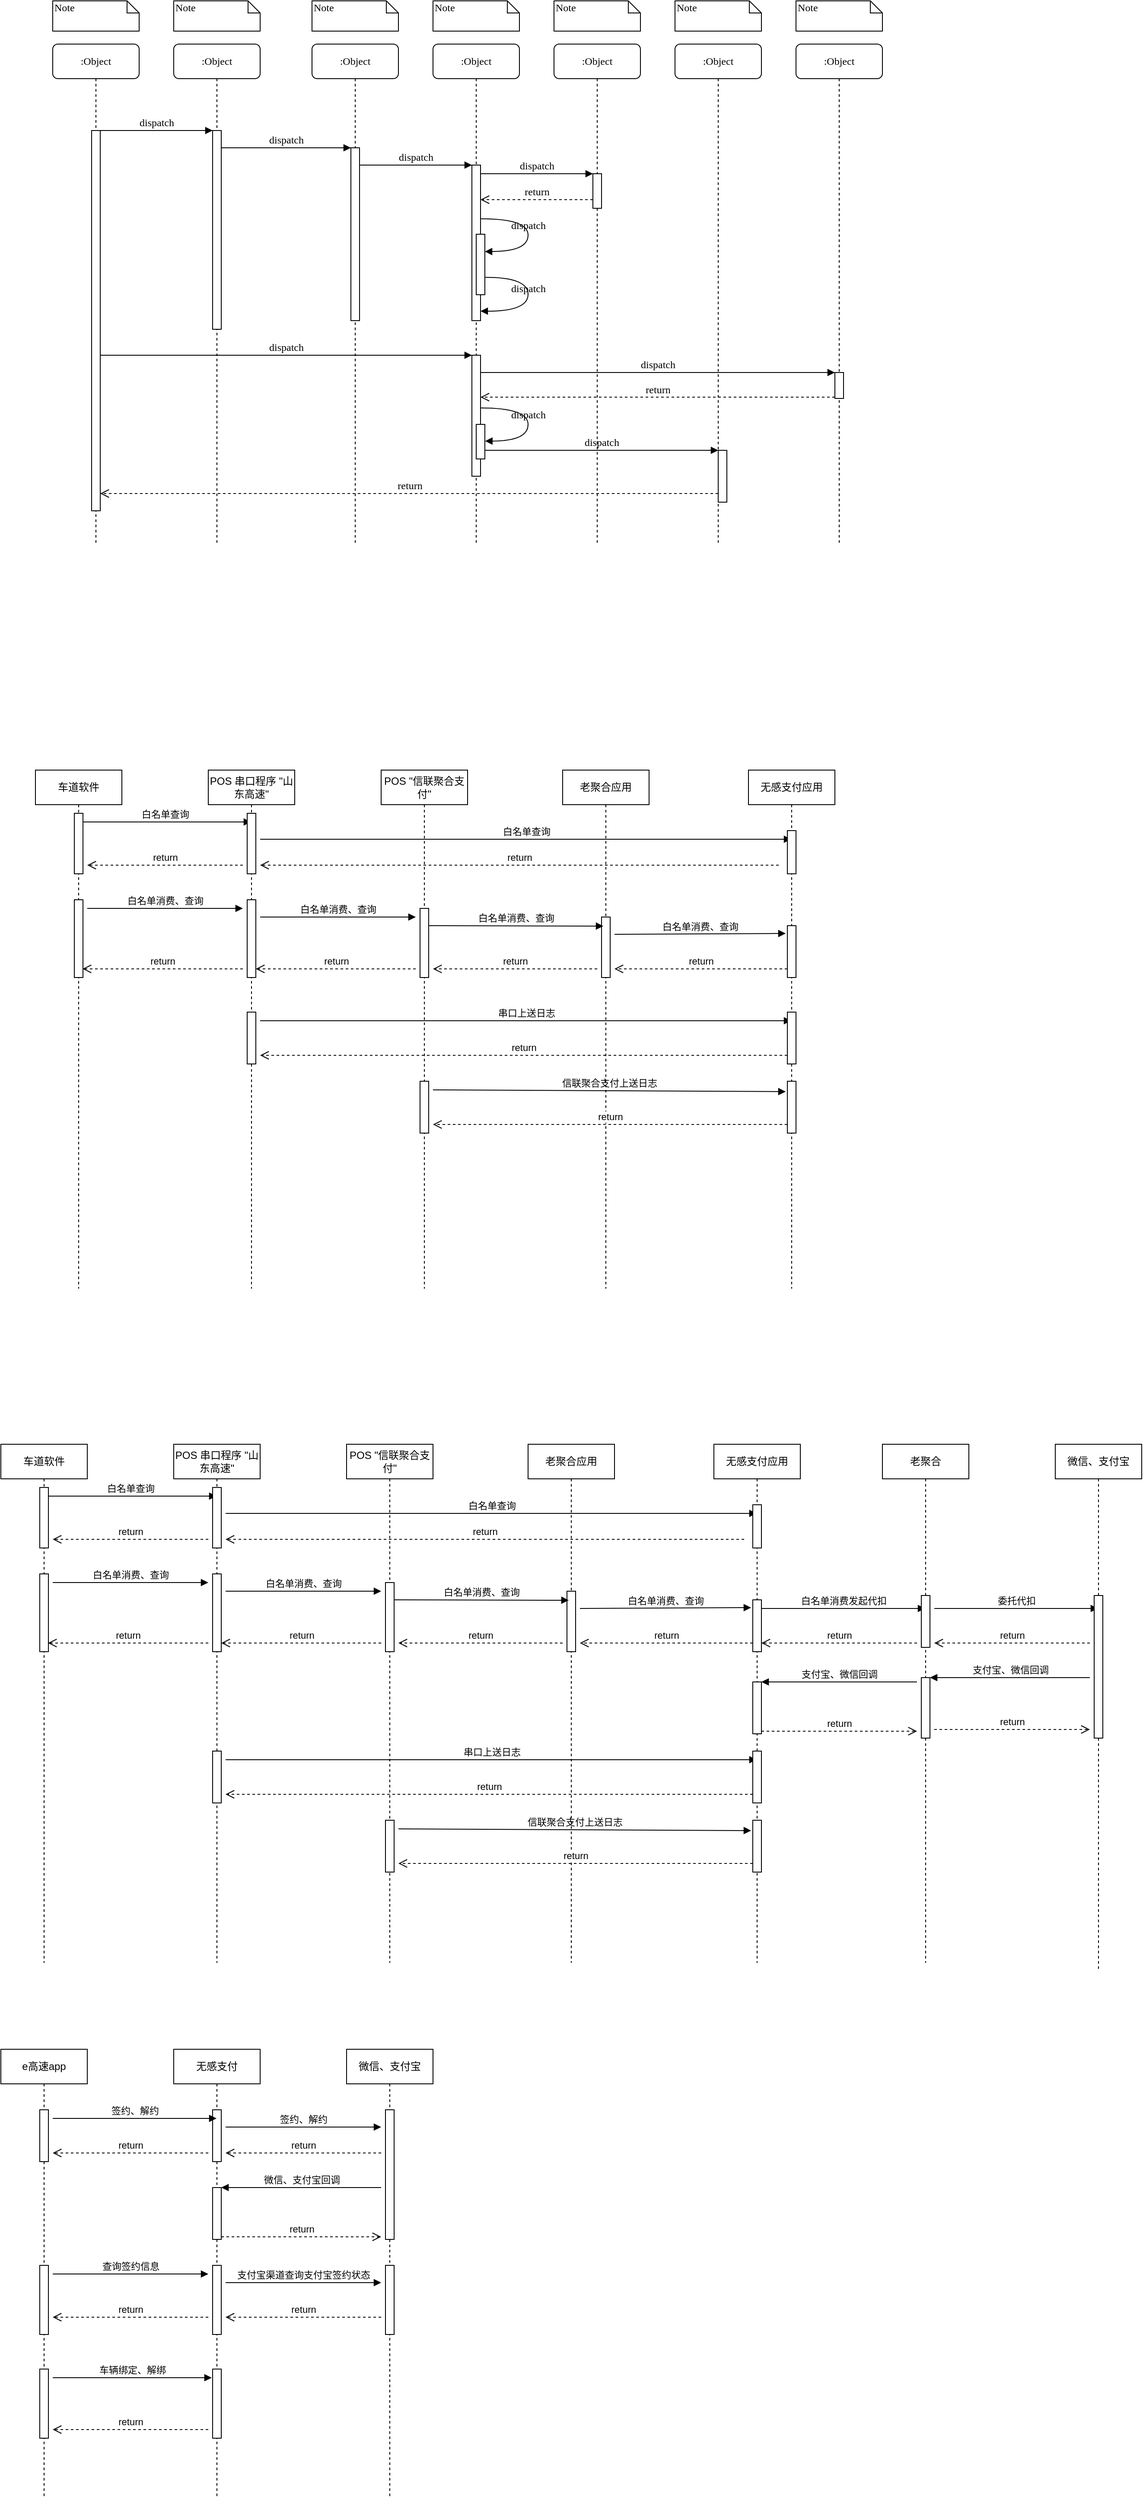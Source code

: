 <mxfile version="17.4.2" type="github">
  <diagram name="Page-1" id="13e1069c-82ec-6db2-03f1-153e76fe0fe0">
    <mxGraphModel dx="1422" dy="794" grid="1" gridSize="10" guides="1" tooltips="1" connect="1" arrows="1" fold="1" page="1" pageScale="1" pageWidth="1100" pageHeight="850" background="none" math="0" shadow="0">
      <root>
        <mxCell id="0" />
        <mxCell id="1" parent="0" />
        <mxCell id="7baba1c4bc27f4b0-2" value=":Object" style="shape=umlLifeline;perimeter=lifelinePerimeter;whiteSpace=wrap;html=1;container=1;collapsible=0;recursiveResize=0;outlineConnect=0;rounded=1;shadow=0;comic=0;labelBackgroundColor=none;strokeWidth=1;fontFamily=Verdana;fontSize=12;align=center;" parent="1" vertex="1">
          <mxGeometry x="240" y="80" width="100" height="580" as="geometry" />
        </mxCell>
        <mxCell id="7baba1c4bc27f4b0-10" value="" style="html=1;points=[];perimeter=orthogonalPerimeter;rounded=0;shadow=0;comic=0;labelBackgroundColor=none;strokeWidth=1;fontFamily=Verdana;fontSize=12;align=center;" parent="7baba1c4bc27f4b0-2" vertex="1">
          <mxGeometry x="45" y="100" width="10" height="230" as="geometry" />
        </mxCell>
        <mxCell id="7baba1c4bc27f4b0-3" value=":Object" style="shape=umlLifeline;perimeter=lifelinePerimeter;whiteSpace=wrap;html=1;container=1;collapsible=0;recursiveResize=0;outlineConnect=0;rounded=1;shadow=0;comic=0;labelBackgroundColor=none;strokeWidth=1;fontFamily=Verdana;fontSize=12;align=center;" parent="1" vertex="1">
          <mxGeometry x="400" y="80" width="100" height="580" as="geometry" />
        </mxCell>
        <mxCell id="7baba1c4bc27f4b0-13" value="" style="html=1;points=[];perimeter=orthogonalPerimeter;rounded=0;shadow=0;comic=0;labelBackgroundColor=none;strokeWidth=1;fontFamily=Verdana;fontSize=12;align=center;" parent="7baba1c4bc27f4b0-3" vertex="1">
          <mxGeometry x="45" y="120" width="10" height="200" as="geometry" />
        </mxCell>
        <mxCell id="7baba1c4bc27f4b0-4" value=":Object" style="shape=umlLifeline;perimeter=lifelinePerimeter;whiteSpace=wrap;html=1;container=1;collapsible=0;recursiveResize=0;outlineConnect=0;rounded=1;shadow=0;comic=0;labelBackgroundColor=none;strokeWidth=1;fontFamily=Verdana;fontSize=12;align=center;" parent="1" vertex="1">
          <mxGeometry x="540" y="80" width="100" height="580" as="geometry" />
        </mxCell>
        <mxCell id="7baba1c4bc27f4b0-5" value=":Object" style="shape=umlLifeline;perimeter=lifelinePerimeter;whiteSpace=wrap;html=1;container=1;collapsible=0;recursiveResize=0;outlineConnect=0;rounded=1;shadow=0;comic=0;labelBackgroundColor=none;strokeWidth=1;fontFamily=Verdana;fontSize=12;align=center;" parent="1" vertex="1">
          <mxGeometry x="680" y="80" width="100" height="580" as="geometry" />
        </mxCell>
        <mxCell id="7baba1c4bc27f4b0-6" value=":Object" style="shape=umlLifeline;perimeter=lifelinePerimeter;whiteSpace=wrap;html=1;container=1;collapsible=0;recursiveResize=0;outlineConnect=0;rounded=1;shadow=0;comic=0;labelBackgroundColor=none;strokeWidth=1;fontFamily=Verdana;fontSize=12;align=center;" parent="1" vertex="1">
          <mxGeometry x="820" y="80" width="100" height="580" as="geometry" />
        </mxCell>
        <mxCell id="7baba1c4bc27f4b0-7" value=":Object" style="shape=umlLifeline;perimeter=lifelinePerimeter;whiteSpace=wrap;html=1;container=1;collapsible=0;recursiveResize=0;outlineConnect=0;rounded=1;shadow=0;comic=0;labelBackgroundColor=none;strokeWidth=1;fontFamily=Verdana;fontSize=12;align=center;" parent="1" vertex="1">
          <mxGeometry x="960" y="80" width="100" height="580" as="geometry" />
        </mxCell>
        <mxCell id="7baba1c4bc27f4b0-8" value=":Object" style="shape=umlLifeline;perimeter=lifelinePerimeter;whiteSpace=wrap;html=1;container=1;collapsible=0;recursiveResize=0;outlineConnect=0;rounded=1;shadow=0;comic=0;labelBackgroundColor=none;strokeWidth=1;fontFamily=Verdana;fontSize=12;align=center;" parent="1" vertex="1">
          <mxGeometry x="100" y="80" width="100" height="580" as="geometry" />
        </mxCell>
        <mxCell id="7baba1c4bc27f4b0-9" value="" style="html=1;points=[];perimeter=orthogonalPerimeter;rounded=0;shadow=0;comic=0;labelBackgroundColor=none;strokeWidth=1;fontFamily=Verdana;fontSize=12;align=center;" parent="7baba1c4bc27f4b0-8" vertex="1">
          <mxGeometry x="45" y="100" width="10" height="440" as="geometry" />
        </mxCell>
        <mxCell id="7baba1c4bc27f4b0-16" value="" style="html=1;points=[];perimeter=orthogonalPerimeter;rounded=0;shadow=0;comic=0;labelBackgroundColor=none;strokeWidth=1;fontFamily=Verdana;fontSize=12;align=center;" parent="1" vertex="1">
          <mxGeometry x="585" y="220" width="10" height="180" as="geometry" />
        </mxCell>
        <mxCell id="7baba1c4bc27f4b0-17" value="dispatch" style="html=1;verticalAlign=bottom;endArrow=block;labelBackgroundColor=none;fontFamily=Verdana;fontSize=12;edgeStyle=elbowEdgeStyle;elbow=vertical;" parent="1" source="7baba1c4bc27f4b0-13" target="7baba1c4bc27f4b0-16" edge="1">
          <mxGeometry relative="1" as="geometry">
            <mxPoint x="510" y="220" as="sourcePoint" />
            <Array as="points">
              <mxPoint x="460" y="220" />
            </Array>
          </mxGeometry>
        </mxCell>
        <mxCell id="7baba1c4bc27f4b0-19" value="" style="html=1;points=[];perimeter=orthogonalPerimeter;rounded=0;shadow=0;comic=0;labelBackgroundColor=none;strokeWidth=1;fontFamily=Verdana;fontSize=12;align=center;" parent="1" vertex="1">
          <mxGeometry x="725" y="230" width="10" height="40" as="geometry" />
        </mxCell>
        <mxCell id="7baba1c4bc27f4b0-20" value="dispatch" style="html=1;verticalAlign=bottom;endArrow=block;entryX=0;entryY=0;labelBackgroundColor=none;fontFamily=Verdana;fontSize=12;edgeStyle=elbowEdgeStyle;elbow=vertical;" parent="1" source="7baba1c4bc27f4b0-16" target="7baba1c4bc27f4b0-19" edge="1">
          <mxGeometry relative="1" as="geometry">
            <mxPoint x="650" y="230" as="sourcePoint" />
          </mxGeometry>
        </mxCell>
        <mxCell id="7baba1c4bc27f4b0-21" value="return" style="html=1;verticalAlign=bottom;endArrow=open;dashed=1;endSize=8;labelBackgroundColor=none;fontFamily=Verdana;fontSize=12;edgeStyle=elbowEdgeStyle;elbow=vertical;" parent="1" source="7baba1c4bc27f4b0-19" target="7baba1c4bc27f4b0-16" edge="1">
          <mxGeometry relative="1" as="geometry">
            <mxPoint x="650" y="306" as="targetPoint" />
            <Array as="points">
              <mxPoint x="670" y="260" />
              <mxPoint x="700" y="260" />
            </Array>
          </mxGeometry>
        </mxCell>
        <mxCell id="7baba1c4bc27f4b0-22" value="" style="html=1;points=[];perimeter=orthogonalPerimeter;rounded=0;shadow=0;comic=0;labelBackgroundColor=none;strokeWidth=1;fontFamily=Verdana;fontSize=12;align=center;" parent="1" vertex="1">
          <mxGeometry x="585" y="440" width="10" height="140" as="geometry" />
        </mxCell>
        <mxCell id="7baba1c4bc27f4b0-23" value="dispatch" style="html=1;verticalAlign=bottom;endArrow=block;entryX=0;entryY=0;labelBackgroundColor=none;fontFamily=Verdana;fontSize=12;" parent="1" source="7baba1c4bc27f4b0-9" target="7baba1c4bc27f4b0-22" edge="1">
          <mxGeometry relative="1" as="geometry">
            <mxPoint x="510" y="420" as="sourcePoint" />
          </mxGeometry>
        </mxCell>
        <mxCell id="7baba1c4bc27f4b0-25" value="" style="html=1;points=[];perimeter=orthogonalPerimeter;rounded=0;shadow=0;comic=0;labelBackgroundColor=none;strokeColor=#000000;strokeWidth=1;fillColor=#FFFFFF;fontFamily=Verdana;fontSize=12;fontColor=#000000;align=center;" parent="1" vertex="1">
          <mxGeometry x="1005" y="460" width="10" height="30" as="geometry" />
        </mxCell>
        <mxCell id="7baba1c4bc27f4b0-26" value="dispatch" style="html=1;verticalAlign=bottom;endArrow=block;entryX=0;entryY=0;labelBackgroundColor=none;fontFamily=Verdana;fontSize=12;" parent="1" source="7baba1c4bc27f4b0-22" target="7baba1c4bc27f4b0-25" edge="1">
          <mxGeometry relative="1" as="geometry">
            <mxPoint x="930" y="340" as="sourcePoint" />
          </mxGeometry>
        </mxCell>
        <mxCell id="7baba1c4bc27f4b0-27" value="return" style="html=1;verticalAlign=bottom;endArrow=open;dashed=1;endSize=8;exitX=0;exitY=0.95;labelBackgroundColor=none;fontFamily=Verdana;fontSize=12;" parent="1" source="7baba1c4bc27f4b0-25" target="7baba1c4bc27f4b0-22" edge="1">
          <mxGeometry relative="1" as="geometry">
            <mxPoint x="930" y="416" as="targetPoint" />
          </mxGeometry>
        </mxCell>
        <mxCell id="7baba1c4bc27f4b0-28" value="" style="html=1;points=[];perimeter=orthogonalPerimeter;rounded=0;shadow=0;comic=0;labelBackgroundColor=none;strokeWidth=1;fontFamily=Verdana;fontSize=12;align=center;" parent="1" vertex="1">
          <mxGeometry x="870" y="550" width="10" height="60" as="geometry" />
        </mxCell>
        <mxCell id="7baba1c4bc27f4b0-29" value="dispatch" style="html=1;verticalAlign=bottom;endArrow=block;entryX=0;entryY=0;labelBackgroundColor=none;fontFamily=Verdana;fontSize=12;edgeStyle=elbowEdgeStyle;elbow=vertical;" parent="1" source="7baba1c4bc27f4b0-37" target="7baba1c4bc27f4b0-28" edge="1">
          <mxGeometry relative="1" as="geometry">
            <mxPoint x="800" y="550" as="sourcePoint" />
          </mxGeometry>
        </mxCell>
        <mxCell id="7baba1c4bc27f4b0-30" value="return" style="html=1;verticalAlign=bottom;endArrow=open;dashed=1;endSize=8;labelBackgroundColor=none;fontFamily=Verdana;fontSize=12;edgeStyle=elbowEdgeStyle;elbow=vertical;" parent="1" source="7baba1c4bc27f4b0-28" target="7baba1c4bc27f4b0-9" edge="1">
          <mxGeometry relative="1" as="geometry">
            <mxPoint x="800" y="626" as="targetPoint" />
            <Array as="points">
              <mxPoint x="570" y="600" />
            </Array>
          </mxGeometry>
        </mxCell>
        <mxCell id="7baba1c4bc27f4b0-11" value="dispatch" style="html=1;verticalAlign=bottom;endArrow=block;entryX=0;entryY=0;labelBackgroundColor=none;fontFamily=Verdana;fontSize=12;edgeStyle=elbowEdgeStyle;elbow=vertical;" parent="1" source="7baba1c4bc27f4b0-9" target="7baba1c4bc27f4b0-10" edge="1">
          <mxGeometry relative="1" as="geometry">
            <mxPoint x="220" y="190" as="sourcePoint" />
          </mxGeometry>
        </mxCell>
        <mxCell id="7baba1c4bc27f4b0-14" value="dispatch" style="html=1;verticalAlign=bottom;endArrow=block;entryX=0;entryY=0;labelBackgroundColor=none;fontFamily=Verdana;fontSize=12;edgeStyle=elbowEdgeStyle;elbow=vertical;" parent="1" source="7baba1c4bc27f4b0-10" target="7baba1c4bc27f4b0-13" edge="1">
          <mxGeometry relative="1" as="geometry">
            <mxPoint x="370" y="200" as="sourcePoint" />
          </mxGeometry>
        </mxCell>
        <mxCell id="7baba1c4bc27f4b0-34" value="" style="html=1;points=[];perimeter=orthogonalPerimeter;rounded=0;shadow=0;comic=0;labelBackgroundColor=none;strokeWidth=1;fontFamily=Verdana;fontSize=12;align=center;" parent="1" vertex="1">
          <mxGeometry x="590" y="300" width="10" height="70" as="geometry" />
        </mxCell>
        <mxCell id="7baba1c4bc27f4b0-35" value="dispatch" style="html=1;verticalAlign=bottom;endArrow=block;labelBackgroundColor=none;fontFamily=Verdana;fontSize=12;elbow=vertical;edgeStyle=orthogonalEdgeStyle;curved=1;entryX=1;entryY=0.286;entryPerimeter=0;exitX=1.038;exitY=0.345;exitPerimeter=0;" parent="1" source="7baba1c4bc27f4b0-16" target="7baba1c4bc27f4b0-34" edge="1">
          <mxGeometry relative="1" as="geometry">
            <mxPoint x="465" y="230" as="sourcePoint" />
            <mxPoint x="595" y="230" as="targetPoint" />
            <Array as="points">
              <mxPoint x="650" y="282" />
              <mxPoint x="650" y="320" />
            </Array>
          </mxGeometry>
        </mxCell>
        <mxCell id="7baba1c4bc27f4b0-36" value="dispatch" style="html=1;verticalAlign=bottom;endArrow=block;labelBackgroundColor=none;fontFamily=Verdana;fontSize=12;elbow=vertical;edgeStyle=orthogonalEdgeStyle;curved=1;exitX=1.066;exitY=0.713;exitPerimeter=0;" parent="1" source="7baba1c4bc27f4b0-34" edge="1">
          <mxGeometry relative="1" as="geometry">
            <mxPoint x="610.333" y="350" as="sourcePoint" />
            <mxPoint x="595" y="389" as="targetPoint" />
            <Array as="points">
              <mxPoint x="650" y="350" />
              <mxPoint x="650" y="389" />
            </Array>
          </mxGeometry>
        </mxCell>
        <mxCell id="7baba1c4bc27f4b0-37" value="" style="html=1;points=[];perimeter=orthogonalPerimeter;rounded=0;shadow=0;comic=0;labelBackgroundColor=none;strokeWidth=1;fontFamily=Verdana;fontSize=12;align=center;" parent="1" vertex="1">
          <mxGeometry x="590" y="520" width="10" height="40" as="geometry" />
        </mxCell>
        <mxCell id="7baba1c4bc27f4b0-39" value="dispatch" style="html=1;verticalAlign=bottom;endArrow=block;labelBackgroundColor=none;fontFamily=Verdana;fontSize=12;elbow=vertical;edgeStyle=orthogonalEdgeStyle;curved=1;entryX=1;entryY=0.286;entryPerimeter=0;exitX=1.038;exitY=0.345;exitPerimeter=0;" parent="1" edge="1">
          <mxGeometry relative="1" as="geometry">
            <mxPoint x="595.333" y="501" as="sourcePoint" />
            <mxPoint x="600.333" y="539.333" as="targetPoint" />
            <Array as="points">
              <mxPoint x="650" y="501" />
              <mxPoint x="650" y="539" />
            </Array>
          </mxGeometry>
        </mxCell>
        <mxCell id="7baba1c4bc27f4b0-40" value="Note" style="shape=note;whiteSpace=wrap;html=1;size=14;verticalAlign=top;align=left;spacingTop=-6;rounded=0;shadow=0;comic=0;labelBackgroundColor=none;strokeWidth=1;fontFamily=Verdana;fontSize=12" parent="1" vertex="1">
          <mxGeometry x="100" y="30" width="100" height="35" as="geometry" />
        </mxCell>
        <mxCell id="7baba1c4bc27f4b0-41" value="Note" style="shape=note;whiteSpace=wrap;html=1;size=14;verticalAlign=top;align=left;spacingTop=-6;rounded=0;shadow=0;comic=0;labelBackgroundColor=none;strokeWidth=1;fontFamily=Verdana;fontSize=12" parent="1" vertex="1">
          <mxGeometry x="240" y="30" width="100" height="35" as="geometry" />
        </mxCell>
        <mxCell id="7baba1c4bc27f4b0-42" value="Note" style="shape=note;whiteSpace=wrap;html=1;size=14;verticalAlign=top;align=left;spacingTop=-6;rounded=0;shadow=0;comic=0;labelBackgroundColor=none;strokeWidth=1;fontFamily=Verdana;fontSize=12" parent="1" vertex="1">
          <mxGeometry x="400" y="30" width="100" height="35" as="geometry" />
        </mxCell>
        <mxCell id="7baba1c4bc27f4b0-43" value="Note" style="shape=note;whiteSpace=wrap;html=1;size=14;verticalAlign=top;align=left;spacingTop=-6;rounded=0;shadow=0;comic=0;labelBackgroundColor=none;strokeWidth=1;fontFamily=Verdana;fontSize=12" parent="1" vertex="1">
          <mxGeometry x="540" y="30" width="100" height="35" as="geometry" />
        </mxCell>
        <mxCell id="7baba1c4bc27f4b0-44" value="Note" style="shape=note;whiteSpace=wrap;html=1;size=14;verticalAlign=top;align=left;spacingTop=-6;rounded=0;shadow=0;comic=0;labelBackgroundColor=none;strokeWidth=1;fontFamily=Verdana;fontSize=12" parent="1" vertex="1">
          <mxGeometry x="680" y="30" width="100" height="35" as="geometry" />
        </mxCell>
        <mxCell id="7baba1c4bc27f4b0-45" value="Note" style="shape=note;whiteSpace=wrap;html=1;size=14;verticalAlign=top;align=left;spacingTop=-6;rounded=0;shadow=0;comic=0;labelBackgroundColor=none;strokeWidth=1;fontFamily=Verdana;fontSize=12" parent="1" vertex="1">
          <mxGeometry x="820" y="30" width="100" height="35" as="geometry" />
        </mxCell>
        <mxCell id="7baba1c4bc27f4b0-46" value="Note" style="shape=note;whiteSpace=wrap;html=1;size=14;verticalAlign=top;align=left;spacingTop=-6;rounded=0;shadow=0;comic=0;labelBackgroundColor=none;strokeWidth=1;fontFamily=Verdana;fontSize=12" parent="1" vertex="1">
          <mxGeometry x="960" y="30" width="100" height="35" as="geometry" />
        </mxCell>
        <mxCell id="D-5Mkm0WoFAVphHgILJh-1" value="车道软件" style="shape=umlLifeline;perimeter=lifelinePerimeter;whiteSpace=wrap;html=1;container=1;collapsible=0;recursiveResize=0;outlineConnect=0;" parent="1" vertex="1">
          <mxGeometry x="80" y="920" width="100" height="600" as="geometry" />
        </mxCell>
        <mxCell id="D-5Mkm0WoFAVphHgILJh-15" value="白名单查询" style="html=1;verticalAlign=bottom;endArrow=block;rounded=0;" parent="D-5Mkm0WoFAVphHgILJh-1" target="D-5Mkm0WoFAVphHgILJh-2" edge="1">
          <mxGeometry width="80" relative="1" as="geometry">
            <mxPoint x="50" y="60" as="sourcePoint" />
            <mxPoint x="130" y="60" as="targetPoint" />
          </mxGeometry>
        </mxCell>
        <mxCell id="D-5Mkm0WoFAVphHgILJh-21" value="" style="html=1;points=[];perimeter=orthogonalPerimeter;" parent="D-5Mkm0WoFAVphHgILJh-1" vertex="1">
          <mxGeometry x="45" y="50" width="10" height="70" as="geometry" />
        </mxCell>
        <mxCell id="D-5Mkm0WoFAVphHgILJh-22" value="" style="html=1;points=[];perimeter=orthogonalPerimeter;" parent="D-5Mkm0WoFAVphHgILJh-1" vertex="1">
          <mxGeometry x="45" y="150" width="10" height="90" as="geometry" />
        </mxCell>
        <mxCell id="D-5Mkm0WoFAVphHgILJh-23" value="白名单消费、查询" style="html=1;verticalAlign=bottom;endArrow=block;rounded=0;" parent="D-5Mkm0WoFAVphHgILJh-1" edge="1">
          <mxGeometry width="80" relative="1" as="geometry">
            <mxPoint x="60" y="160" as="sourcePoint" />
            <mxPoint x="240" y="160" as="targetPoint" />
          </mxGeometry>
        </mxCell>
        <mxCell id="D-5Mkm0WoFAVphHgILJh-2" value="POS 串口程序 &quot;山东高速&quot;" style="shape=umlLifeline;perimeter=lifelinePerimeter;whiteSpace=wrap;html=1;container=1;collapsible=0;recursiveResize=0;outlineConnect=0;" parent="1" vertex="1">
          <mxGeometry x="280" y="920" width="100" height="600" as="geometry" />
        </mxCell>
        <mxCell id="D-5Mkm0WoFAVphHgILJh-13" value="" style="html=1;points=[];perimeter=orthogonalPerimeter;" parent="D-5Mkm0WoFAVphHgILJh-2" vertex="1">
          <mxGeometry x="45" y="150" width="10" height="90" as="geometry" />
        </mxCell>
        <mxCell id="D-5Mkm0WoFAVphHgILJh-14" value="" style="html=1;points=[];perimeter=orthogonalPerimeter;" parent="D-5Mkm0WoFAVphHgILJh-2" vertex="1">
          <mxGeometry x="45" y="280" width="10" height="60" as="geometry" />
        </mxCell>
        <mxCell id="D-5Mkm0WoFAVphHgILJh-17" value="白名单查询" style="html=1;verticalAlign=bottom;endArrow=block;rounded=0;" parent="D-5Mkm0WoFAVphHgILJh-2" target="D-5Mkm0WoFAVphHgILJh-5" edge="1">
          <mxGeometry width="80" relative="1" as="geometry">
            <mxPoint x="60" y="80" as="sourcePoint" />
            <mxPoint x="140" y="80" as="targetPoint" />
          </mxGeometry>
        </mxCell>
        <mxCell id="D-5Mkm0WoFAVphHgILJh-24" value="白名单消费、查询" style="html=1;verticalAlign=bottom;endArrow=block;rounded=0;" parent="D-5Mkm0WoFAVphHgILJh-2" edge="1">
          <mxGeometry width="80" relative="1" as="geometry">
            <mxPoint x="60" y="170" as="sourcePoint" />
            <mxPoint x="240" y="170" as="targetPoint" />
          </mxGeometry>
        </mxCell>
        <mxCell id="D-5Mkm0WoFAVphHgILJh-36" value="串口上送日志" style="html=1;verticalAlign=bottom;endArrow=block;rounded=0;" parent="D-5Mkm0WoFAVphHgILJh-2" target="D-5Mkm0WoFAVphHgILJh-5" edge="1">
          <mxGeometry width="80" relative="1" as="geometry">
            <mxPoint x="60" y="290" as="sourcePoint" />
            <mxPoint x="140" y="290" as="targetPoint" />
          </mxGeometry>
        </mxCell>
        <mxCell id="D-5Mkm0WoFAVphHgILJh-3" value="POS &quot;信联聚合支付&quot;" style="shape=umlLifeline;perimeter=lifelinePerimeter;whiteSpace=wrap;html=1;container=1;collapsible=0;recursiveResize=0;outlineConnect=0;" parent="1" vertex="1">
          <mxGeometry x="480" y="920" width="100" height="600" as="geometry" />
        </mxCell>
        <mxCell id="D-5Mkm0WoFAVphHgILJh-25" value="" style="html=1;points=[];perimeter=orthogonalPerimeter;" parent="D-5Mkm0WoFAVphHgILJh-3" vertex="1">
          <mxGeometry x="45" y="160" width="10" height="80" as="geometry" />
        </mxCell>
        <mxCell id="D-5Mkm0WoFAVphHgILJh-35" value="" style="html=1;points=[];perimeter=orthogonalPerimeter;" parent="D-5Mkm0WoFAVphHgILJh-3" vertex="1">
          <mxGeometry x="45" y="360" width="10" height="60" as="geometry" />
        </mxCell>
        <mxCell id="D-5Mkm0WoFAVphHgILJh-41" value="信联聚合支付上送日志" style="html=1;verticalAlign=bottom;endArrow=block;rounded=0;entryX=-0.2;entryY=0.2;entryDx=0;entryDy=0;entryPerimeter=0;" parent="D-5Mkm0WoFAVphHgILJh-3" target="D-5Mkm0WoFAVphHgILJh-40" edge="1">
          <mxGeometry width="80" relative="1" as="geometry">
            <mxPoint x="60" y="370" as="sourcePoint" />
            <mxPoint x="140" y="370" as="targetPoint" />
          </mxGeometry>
        </mxCell>
        <mxCell id="D-5Mkm0WoFAVphHgILJh-4" value="老聚合应用" style="shape=umlLifeline;perimeter=lifelinePerimeter;whiteSpace=wrap;html=1;container=1;collapsible=0;recursiveResize=0;outlineConnect=0;" parent="1" vertex="1">
          <mxGeometry x="690" y="920" width="100" height="600" as="geometry" />
        </mxCell>
        <mxCell id="D-5Mkm0WoFAVphHgILJh-27" value="" style="html=1;points=[];perimeter=orthogonalPerimeter;" parent="D-5Mkm0WoFAVphHgILJh-4" vertex="1">
          <mxGeometry x="45" y="170" width="10" height="70" as="geometry" />
        </mxCell>
        <mxCell id="D-5Mkm0WoFAVphHgILJh-29" value="白名单消费、查询" style="html=1;verticalAlign=bottom;endArrow=block;rounded=0;entryX=-0.2;entryY=0.15;entryDx=0;entryDy=0;entryPerimeter=0;" parent="D-5Mkm0WoFAVphHgILJh-4" target="D-5Mkm0WoFAVphHgILJh-28" edge="1">
          <mxGeometry width="80" relative="1" as="geometry">
            <mxPoint x="60" y="190" as="sourcePoint" />
            <mxPoint x="140" y="190" as="targetPoint" />
          </mxGeometry>
        </mxCell>
        <mxCell id="D-5Mkm0WoFAVphHgILJh-5" value="无感支付应用" style="shape=umlLifeline;perimeter=lifelinePerimeter;whiteSpace=wrap;html=1;container=1;collapsible=0;recursiveResize=0;outlineConnect=0;" parent="1" vertex="1">
          <mxGeometry x="905" y="920" width="100" height="600" as="geometry" />
        </mxCell>
        <mxCell id="D-5Mkm0WoFAVphHgILJh-19" value="" style="html=1;points=[];perimeter=orthogonalPerimeter;" parent="D-5Mkm0WoFAVphHgILJh-5" vertex="1">
          <mxGeometry x="45" y="70" width="10" height="50" as="geometry" />
        </mxCell>
        <mxCell id="D-5Mkm0WoFAVphHgILJh-28" value="" style="html=1;points=[];perimeter=orthogonalPerimeter;" parent="D-5Mkm0WoFAVphHgILJh-5" vertex="1">
          <mxGeometry x="45" y="180" width="10" height="60" as="geometry" />
        </mxCell>
        <mxCell id="D-5Mkm0WoFAVphHgILJh-38" value="" style="html=1;points=[];perimeter=orthogonalPerimeter;" parent="D-5Mkm0WoFAVphHgILJh-5" vertex="1">
          <mxGeometry x="45" y="280" width="10" height="60" as="geometry" />
        </mxCell>
        <mxCell id="D-5Mkm0WoFAVphHgILJh-37" value="return" style="html=1;verticalAlign=bottom;endArrow=open;dashed=1;endSize=8;rounded=0;" parent="D-5Mkm0WoFAVphHgILJh-5" edge="1">
          <mxGeometry relative="1" as="geometry">
            <mxPoint x="45" y="330" as="sourcePoint" />
            <mxPoint x="-565" y="330" as="targetPoint" />
          </mxGeometry>
        </mxCell>
        <mxCell id="D-5Mkm0WoFAVphHgILJh-40" value="" style="html=1;points=[];perimeter=orthogonalPerimeter;" parent="D-5Mkm0WoFAVphHgILJh-5" vertex="1">
          <mxGeometry x="45" y="360" width="10" height="60" as="geometry" />
        </mxCell>
        <mxCell id="D-5Mkm0WoFAVphHgILJh-11" value="" style="html=1;points=[];perimeter=orthogonalPerimeter;" parent="1" vertex="1">
          <mxGeometry x="325" y="970" width="10" height="70" as="geometry" />
        </mxCell>
        <mxCell id="D-5Mkm0WoFAVphHgILJh-18" value="return" style="html=1;verticalAlign=bottom;endArrow=open;dashed=1;endSize=8;rounded=0;" parent="1" edge="1">
          <mxGeometry relative="1" as="geometry">
            <mxPoint x="940" y="1030" as="sourcePoint" />
            <mxPoint x="340" y="1030" as="targetPoint" />
          </mxGeometry>
        </mxCell>
        <mxCell id="D-5Mkm0WoFAVphHgILJh-20" value="return" style="html=1;verticalAlign=bottom;endArrow=open;dashed=1;endSize=8;rounded=0;" parent="1" edge="1">
          <mxGeometry relative="1" as="geometry">
            <mxPoint x="320" y="1030" as="sourcePoint" />
            <mxPoint x="140" y="1030" as="targetPoint" />
          </mxGeometry>
        </mxCell>
        <mxCell id="D-5Mkm0WoFAVphHgILJh-26" value="白名单消费、查询" style="html=1;verticalAlign=bottom;endArrow=block;rounded=0;entryX=0.2;entryY=0.15;entryDx=0;entryDy=0;entryPerimeter=0;" parent="1" target="D-5Mkm0WoFAVphHgILJh-27" edge="1">
          <mxGeometry width="80" relative="1" as="geometry">
            <mxPoint x="535.5" y="1100" as="sourcePoint" />
            <mxPoint x="730" y="1100" as="targetPoint" />
          </mxGeometry>
        </mxCell>
        <mxCell id="D-5Mkm0WoFAVphHgILJh-30" value="return" style="html=1;verticalAlign=bottom;endArrow=open;dashed=1;endSize=8;rounded=0;" parent="1" edge="1">
          <mxGeometry relative="1" as="geometry">
            <mxPoint x="950" y="1150" as="sourcePoint" />
            <mxPoint x="750" y="1150" as="targetPoint" />
          </mxGeometry>
        </mxCell>
        <mxCell id="D-5Mkm0WoFAVphHgILJh-31" value="return" style="html=1;verticalAlign=bottom;endArrow=open;dashed=1;endSize=8;rounded=0;" parent="1" edge="1">
          <mxGeometry relative="1" as="geometry">
            <mxPoint x="730" y="1150" as="sourcePoint" />
            <mxPoint x="540" y="1150" as="targetPoint" />
          </mxGeometry>
        </mxCell>
        <mxCell id="D-5Mkm0WoFAVphHgILJh-32" value="return" style="html=1;verticalAlign=bottom;endArrow=open;dashed=1;endSize=8;rounded=0;" parent="1" edge="1">
          <mxGeometry relative="1" as="geometry">
            <mxPoint x="520" y="1150" as="sourcePoint" />
            <mxPoint x="335" y="1150" as="targetPoint" />
          </mxGeometry>
        </mxCell>
        <mxCell id="D-5Mkm0WoFAVphHgILJh-33" value="return" style="html=1;verticalAlign=bottom;endArrow=open;dashed=1;endSize=8;rounded=0;" parent="1" edge="1">
          <mxGeometry relative="1" as="geometry">
            <mxPoint x="320" y="1150" as="sourcePoint" />
            <mxPoint x="134.5" y="1150" as="targetPoint" />
          </mxGeometry>
        </mxCell>
        <mxCell id="D-5Mkm0WoFAVphHgILJh-42" value="return" style="html=1;verticalAlign=bottom;endArrow=open;dashed=1;endSize=8;rounded=0;exitX=0;exitY=0.833;exitDx=0;exitDy=0;exitPerimeter=0;" parent="1" source="D-5Mkm0WoFAVphHgILJh-40" edge="1">
          <mxGeometry relative="1" as="geometry">
            <mxPoint x="940" y="1330" as="sourcePoint" />
            <mxPoint x="540" y="1330" as="targetPoint" />
          </mxGeometry>
        </mxCell>
        <mxCell id="xb5AY5iqo3YvJbGLRZmN-33" value="车道软件" style="shape=umlLifeline;perimeter=lifelinePerimeter;whiteSpace=wrap;html=1;container=1;collapsible=0;recursiveResize=0;outlineConnect=0;" vertex="1" parent="1">
          <mxGeometry x="40" y="1700" width="100" height="600" as="geometry" />
        </mxCell>
        <mxCell id="xb5AY5iqo3YvJbGLRZmN-34" value="白名单查询" style="html=1;verticalAlign=bottom;endArrow=block;rounded=0;" edge="1" parent="xb5AY5iqo3YvJbGLRZmN-33" target="xb5AY5iqo3YvJbGLRZmN-38">
          <mxGeometry width="80" relative="1" as="geometry">
            <mxPoint x="50" y="60" as="sourcePoint" />
            <mxPoint x="130" y="60" as="targetPoint" />
          </mxGeometry>
        </mxCell>
        <mxCell id="xb5AY5iqo3YvJbGLRZmN-35" value="" style="html=1;points=[];perimeter=orthogonalPerimeter;" vertex="1" parent="xb5AY5iqo3YvJbGLRZmN-33">
          <mxGeometry x="45" y="50" width="10" height="70" as="geometry" />
        </mxCell>
        <mxCell id="xb5AY5iqo3YvJbGLRZmN-36" value="" style="html=1;points=[];perimeter=orthogonalPerimeter;" vertex="1" parent="xb5AY5iqo3YvJbGLRZmN-33">
          <mxGeometry x="45" y="150" width="10" height="90" as="geometry" />
        </mxCell>
        <mxCell id="xb5AY5iqo3YvJbGLRZmN-37" value="白名单消费、查询" style="html=1;verticalAlign=bottom;endArrow=block;rounded=0;" edge="1" parent="xb5AY5iqo3YvJbGLRZmN-33">
          <mxGeometry width="80" relative="1" as="geometry">
            <mxPoint x="60" y="160" as="sourcePoint" />
            <mxPoint x="240" y="160" as="targetPoint" />
          </mxGeometry>
        </mxCell>
        <mxCell id="xb5AY5iqo3YvJbGLRZmN-38" value="POS 串口程序 &quot;山东高速&quot;" style="shape=umlLifeline;perimeter=lifelinePerimeter;whiteSpace=wrap;html=1;container=1;collapsible=0;recursiveResize=0;outlineConnect=0;" vertex="1" parent="1">
          <mxGeometry x="240" y="1700" width="100" height="600" as="geometry" />
        </mxCell>
        <mxCell id="xb5AY5iqo3YvJbGLRZmN-39" value="" style="html=1;points=[];perimeter=orthogonalPerimeter;" vertex="1" parent="xb5AY5iqo3YvJbGLRZmN-38">
          <mxGeometry x="45" y="150" width="10" height="90" as="geometry" />
        </mxCell>
        <mxCell id="xb5AY5iqo3YvJbGLRZmN-40" value="" style="html=1;points=[];perimeter=orthogonalPerimeter;" vertex="1" parent="xb5AY5iqo3YvJbGLRZmN-38">
          <mxGeometry x="45" y="355" width="10" height="60" as="geometry" />
        </mxCell>
        <mxCell id="xb5AY5iqo3YvJbGLRZmN-41" value="白名单查询" style="html=1;verticalAlign=bottom;endArrow=block;rounded=0;" edge="1" parent="xb5AY5iqo3YvJbGLRZmN-38" target="xb5AY5iqo3YvJbGLRZmN-51">
          <mxGeometry width="80" relative="1" as="geometry">
            <mxPoint x="60" y="80" as="sourcePoint" />
            <mxPoint x="140" y="80" as="targetPoint" />
          </mxGeometry>
        </mxCell>
        <mxCell id="xb5AY5iqo3YvJbGLRZmN-42" value="白名单消费、查询" style="html=1;verticalAlign=bottom;endArrow=block;rounded=0;" edge="1" parent="xb5AY5iqo3YvJbGLRZmN-38">
          <mxGeometry width="80" relative="1" as="geometry">
            <mxPoint x="60" y="170" as="sourcePoint" />
            <mxPoint x="240" y="170" as="targetPoint" />
          </mxGeometry>
        </mxCell>
        <mxCell id="xb5AY5iqo3YvJbGLRZmN-43" value="串口上送日志" style="html=1;verticalAlign=bottom;endArrow=block;rounded=0;" edge="1" parent="xb5AY5iqo3YvJbGLRZmN-38">
          <mxGeometry width="80" relative="1" as="geometry">
            <mxPoint x="60" y="365" as="sourcePoint" />
            <mxPoint x="674.5" y="365" as="targetPoint" />
          </mxGeometry>
        </mxCell>
        <mxCell id="xb5AY5iqo3YvJbGLRZmN-44" value="POS &quot;信联聚合支付&quot;" style="shape=umlLifeline;perimeter=lifelinePerimeter;whiteSpace=wrap;html=1;container=1;collapsible=0;recursiveResize=0;outlineConnect=0;" vertex="1" parent="1">
          <mxGeometry x="440" y="1700" width="100" height="600" as="geometry" />
        </mxCell>
        <mxCell id="xb5AY5iqo3YvJbGLRZmN-45" value="" style="html=1;points=[];perimeter=orthogonalPerimeter;" vertex="1" parent="xb5AY5iqo3YvJbGLRZmN-44">
          <mxGeometry x="45" y="160" width="10" height="80" as="geometry" />
        </mxCell>
        <mxCell id="xb5AY5iqo3YvJbGLRZmN-46" value="" style="html=1;points=[];perimeter=orthogonalPerimeter;" vertex="1" parent="xb5AY5iqo3YvJbGLRZmN-44">
          <mxGeometry x="45" y="435" width="10" height="60" as="geometry" />
        </mxCell>
        <mxCell id="xb5AY5iqo3YvJbGLRZmN-47" value="信联聚合支付上送日志" style="html=1;verticalAlign=bottom;endArrow=block;rounded=0;entryX=-0.2;entryY=0.2;entryDx=0;entryDy=0;entryPerimeter=0;" edge="1" parent="xb5AY5iqo3YvJbGLRZmN-44" target="xb5AY5iqo3YvJbGLRZmN-56">
          <mxGeometry width="80" relative="1" as="geometry">
            <mxPoint x="60" y="445" as="sourcePoint" />
            <mxPoint x="140" y="445" as="targetPoint" />
          </mxGeometry>
        </mxCell>
        <mxCell id="xb5AY5iqo3YvJbGLRZmN-48" value="老聚合应用" style="shape=umlLifeline;perimeter=lifelinePerimeter;whiteSpace=wrap;html=1;container=1;collapsible=0;recursiveResize=0;outlineConnect=0;" vertex="1" parent="1">
          <mxGeometry x="650" y="1700" width="100" height="600" as="geometry" />
        </mxCell>
        <mxCell id="xb5AY5iqo3YvJbGLRZmN-49" value="" style="html=1;points=[];perimeter=orthogonalPerimeter;" vertex="1" parent="xb5AY5iqo3YvJbGLRZmN-48">
          <mxGeometry x="45" y="170" width="10" height="70" as="geometry" />
        </mxCell>
        <mxCell id="xb5AY5iqo3YvJbGLRZmN-50" value="白名单消费、查询" style="html=1;verticalAlign=bottom;endArrow=block;rounded=0;entryX=-0.2;entryY=0.15;entryDx=0;entryDy=0;entryPerimeter=0;" edge="1" parent="xb5AY5iqo3YvJbGLRZmN-48" target="xb5AY5iqo3YvJbGLRZmN-53">
          <mxGeometry width="80" relative="1" as="geometry">
            <mxPoint x="60" y="190" as="sourcePoint" />
            <mxPoint x="140" y="190" as="targetPoint" />
          </mxGeometry>
        </mxCell>
        <mxCell id="xb5AY5iqo3YvJbGLRZmN-51" value="无感支付应用" style="shape=umlLifeline;perimeter=lifelinePerimeter;whiteSpace=wrap;html=1;container=1;collapsible=0;recursiveResize=0;outlineConnect=0;" vertex="1" parent="1">
          <mxGeometry x="865" y="1700" width="100" height="600" as="geometry" />
        </mxCell>
        <mxCell id="xb5AY5iqo3YvJbGLRZmN-52" value="" style="html=1;points=[];perimeter=orthogonalPerimeter;" vertex="1" parent="xb5AY5iqo3YvJbGLRZmN-51">
          <mxGeometry x="45" y="70" width="10" height="50" as="geometry" />
        </mxCell>
        <mxCell id="xb5AY5iqo3YvJbGLRZmN-53" value="" style="html=1;points=[];perimeter=orthogonalPerimeter;" vertex="1" parent="xb5AY5iqo3YvJbGLRZmN-51">
          <mxGeometry x="45" y="180" width="10" height="60" as="geometry" />
        </mxCell>
        <mxCell id="xb5AY5iqo3YvJbGLRZmN-54" value="" style="html=1;points=[];perimeter=orthogonalPerimeter;" vertex="1" parent="xb5AY5iqo3YvJbGLRZmN-51">
          <mxGeometry x="45" y="355" width="10" height="60" as="geometry" />
        </mxCell>
        <mxCell id="xb5AY5iqo3YvJbGLRZmN-55" value="return" style="html=1;verticalAlign=bottom;endArrow=open;dashed=1;endSize=8;rounded=0;" edge="1" parent="xb5AY5iqo3YvJbGLRZmN-51">
          <mxGeometry relative="1" as="geometry">
            <mxPoint x="45" y="405" as="sourcePoint" />
            <mxPoint x="-565" y="405" as="targetPoint" />
          </mxGeometry>
        </mxCell>
        <mxCell id="xb5AY5iqo3YvJbGLRZmN-56" value="" style="html=1;points=[];perimeter=orthogonalPerimeter;" vertex="1" parent="xb5AY5iqo3YvJbGLRZmN-51">
          <mxGeometry x="45" y="435" width="10" height="60" as="geometry" />
        </mxCell>
        <mxCell id="xb5AY5iqo3YvJbGLRZmN-73" value="白名单消费发起代扣" style="html=1;verticalAlign=bottom;endArrow=block;rounded=0;" edge="1" parent="xb5AY5iqo3YvJbGLRZmN-51" target="xb5AY5iqo3YvJbGLRZmN-70">
          <mxGeometry width="80" relative="1" as="geometry">
            <mxPoint x="55" y="190" as="sourcePoint" />
            <mxPoint x="135" y="190" as="targetPoint" />
          </mxGeometry>
        </mxCell>
        <mxCell id="xb5AY5iqo3YvJbGLRZmN-113" value="" style="html=1;points=[];perimeter=orthogonalPerimeter;" vertex="1" parent="xb5AY5iqo3YvJbGLRZmN-51">
          <mxGeometry x="45" y="275" width="10" height="60" as="geometry" />
        </mxCell>
        <mxCell id="xb5AY5iqo3YvJbGLRZmN-57" value="" style="html=1;points=[];perimeter=orthogonalPerimeter;" vertex="1" parent="1">
          <mxGeometry x="285" y="1750" width="10" height="70" as="geometry" />
        </mxCell>
        <mxCell id="xb5AY5iqo3YvJbGLRZmN-58" value="return" style="html=1;verticalAlign=bottom;endArrow=open;dashed=1;endSize=8;rounded=0;" edge="1" parent="1">
          <mxGeometry relative="1" as="geometry">
            <mxPoint x="900" y="1810" as="sourcePoint" />
            <mxPoint x="300" y="1810" as="targetPoint" />
          </mxGeometry>
        </mxCell>
        <mxCell id="xb5AY5iqo3YvJbGLRZmN-59" value="return" style="html=1;verticalAlign=bottom;endArrow=open;dashed=1;endSize=8;rounded=0;" edge="1" parent="1">
          <mxGeometry relative="1" as="geometry">
            <mxPoint x="280" y="1810" as="sourcePoint" />
            <mxPoint x="100" y="1810" as="targetPoint" />
          </mxGeometry>
        </mxCell>
        <mxCell id="xb5AY5iqo3YvJbGLRZmN-60" value="白名单消费、查询" style="html=1;verticalAlign=bottom;endArrow=block;rounded=0;entryX=0.2;entryY=0.15;entryDx=0;entryDy=0;entryPerimeter=0;" edge="1" parent="1" target="xb5AY5iqo3YvJbGLRZmN-49">
          <mxGeometry width="80" relative="1" as="geometry">
            <mxPoint x="495.5" y="1880" as="sourcePoint" />
            <mxPoint x="690" y="1880" as="targetPoint" />
          </mxGeometry>
        </mxCell>
        <mxCell id="xb5AY5iqo3YvJbGLRZmN-61" value="return" style="html=1;verticalAlign=bottom;endArrow=open;dashed=1;endSize=8;rounded=0;" edge="1" parent="1">
          <mxGeometry relative="1" as="geometry">
            <mxPoint x="910" y="1930" as="sourcePoint" />
            <mxPoint x="710" y="1930" as="targetPoint" />
          </mxGeometry>
        </mxCell>
        <mxCell id="xb5AY5iqo3YvJbGLRZmN-62" value="return" style="html=1;verticalAlign=bottom;endArrow=open;dashed=1;endSize=8;rounded=0;" edge="1" parent="1">
          <mxGeometry relative="1" as="geometry">
            <mxPoint x="690" y="1930" as="sourcePoint" />
            <mxPoint x="500" y="1930" as="targetPoint" />
          </mxGeometry>
        </mxCell>
        <mxCell id="xb5AY5iqo3YvJbGLRZmN-63" value="return" style="html=1;verticalAlign=bottom;endArrow=open;dashed=1;endSize=8;rounded=0;" edge="1" parent="1">
          <mxGeometry relative="1" as="geometry">
            <mxPoint x="480" y="1930" as="sourcePoint" />
            <mxPoint x="295" y="1930" as="targetPoint" />
          </mxGeometry>
        </mxCell>
        <mxCell id="xb5AY5iqo3YvJbGLRZmN-64" value="return" style="html=1;verticalAlign=bottom;endArrow=open;dashed=1;endSize=8;rounded=0;" edge="1" parent="1">
          <mxGeometry relative="1" as="geometry">
            <mxPoint x="280" y="1930" as="sourcePoint" />
            <mxPoint x="94.5" y="1930" as="targetPoint" />
          </mxGeometry>
        </mxCell>
        <mxCell id="xb5AY5iqo3YvJbGLRZmN-65" value="return" style="html=1;verticalAlign=bottom;endArrow=open;dashed=1;endSize=8;rounded=0;exitX=0;exitY=0.833;exitDx=0;exitDy=0;exitPerimeter=0;" edge="1" parent="1" source="xb5AY5iqo3YvJbGLRZmN-56">
          <mxGeometry relative="1" as="geometry">
            <mxPoint x="900" y="2185" as="sourcePoint" />
            <mxPoint x="500" y="2185" as="targetPoint" />
          </mxGeometry>
        </mxCell>
        <mxCell id="xb5AY5iqo3YvJbGLRZmN-70" value="老聚合" style="shape=umlLifeline;perimeter=lifelinePerimeter;whiteSpace=wrap;html=1;container=1;collapsible=0;recursiveResize=0;outlineConnect=0;" vertex="1" parent="1">
          <mxGeometry x="1060" y="1700" width="100" height="600" as="geometry" />
        </mxCell>
        <mxCell id="xb5AY5iqo3YvJbGLRZmN-72" value="" style="html=1;points=[];perimeter=orthogonalPerimeter;" vertex="1" parent="xb5AY5iqo3YvJbGLRZmN-70">
          <mxGeometry x="45" y="175" width="10" height="60" as="geometry" />
        </mxCell>
        <mxCell id="xb5AY5iqo3YvJbGLRZmN-75" value="委托代扣" style="html=1;verticalAlign=bottom;endArrow=block;rounded=0;" edge="1" parent="xb5AY5iqo3YvJbGLRZmN-70" target="xb5AY5iqo3YvJbGLRZmN-71">
          <mxGeometry width="80" relative="1" as="geometry">
            <mxPoint x="60" y="190" as="sourcePoint" />
            <mxPoint x="140" y="190" as="targetPoint" />
          </mxGeometry>
        </mxCell>
        <mxCell id="xb5AY5iqo3YvJbGLRZmN-110" value="" style="html=1;points=[];perimeter=orthogonalPerimeter;" vertex="1" parent="xb5AY5iqo3YvJbGLRZmN-70">
          <mxGeometry x="45" y="270" width="10" height="70" as="geometry" />
        </mxCell>
        <mxCell id="xb5AY5iqo3YvJbGLRZmN-71" value="微信、支付宝" style="shape=umlLifeline;perimeter=lifelinePerimeter;whiteSpace=wrap;html=1;container=1;collapsible=0;recursiveResize=0;outlineConnect=0;" vertex="1" parent="1">
          <mxGeometry x="1260" y="1700" width="100" height="610" as="geometry" />
        </mxCell>
        <mxCell id="xb5AY5iqo3YvJbGLRZmN-74" value="" style="html=1;points=[];perimeter=orthogonalPerimeter;" vertex="1" parent="xb5AY5iqo3YvJbGLRZmN-71">
          <mxGeometry x="45" y="175" width="10" height="165" as="geometry" />
        </mxCell>
        <mxCell id="xb5AY5iqo3YvJbGLRZmN-85" value="return" style="html=1;verticalAlign=bottom;endArrow=open;dashed=1;endSize=8;rounded=0;" edge="1" parent="xb5AY5iqo3YvJbGLRZmN-71">
          <mxGeometry relative="1" as="geometry">
            <mxPoint x="40" y="230" as="sourcePoint" />
            <mxPoint x="-140" y="230" as="targetPoint" />
          </mxGeometry>
        </mxCell>
        <mxCell id="xb5AY5iqo3YvJbGLRZmN-78" value="e高速app" style="shape=umlLifeline;perimeter=lifelinePerimeter;whiteSpace=wrap;html=1;container=1;collapsible=0;recursiveResize=0;outlineConnect=0;" vertex="1" parent="1">
          <mxGeometry x="40" y="2400" width="100" height="520" as="geometry" />
        </mxCell>
        <mxCell id="xb5AY5iqo3YvJbGLRZmN-88" value="" style="html=1;points=[];perimeter=orthogonalPerimeter;" vertex="1" parent="xb5AY5iqo3YvJbGLRZmN-78">
          <mxGeometry x="45" y="70" width="10" height="60" as="geometry" />
        </mxCell>
        <mxCell id="xb5AY5iqo3YvJbGLRZmN-97" value="" style="html=1;points=[];perimeter=orthogonalPerimeter;" vertex="1" parent="xb5AY5iqo3YvJbGLRZmN-78">
          <mxGeometry x="45" y="250" width="10" height="80" as="geometry" />
        </mxCell>
        <mxCell id="xb5AY5iqo3YvJbGLRZmN-99" value="查询签约信息" style="html=1;verticalAlign=bottom;endArrow=block;rounded=0;" edge="1" parent="xb5AY5iqo3YvJbGLRZmN-78">
          <mxGeometry width="80" relative="1" as="geometry">
            <mxPoint x="60" y="260" as="sourcePoint" />
            <mxPoint x="240" y="260" as="targetPoint" />
          </mxGeometry>
        </mxCell>
        <mxCell id="xb5AY5iqo3YvJbGLRZmN-116" value="" style="html=1;points=[];perimeter=orthogonalPerimeter;" vertex="1" parent="xb5AY5iqo3YvJbGLRZmN-78">
          <mxGeometry x="45" y="370" width="10" height="80" as="geometry" />
        </mxCell>
        <mxCell id="xb5AY5iqo3YvJbGLRZmN-118" value="车辆绑定、解绑" style="html=1;verticalAlign=bottom;endArrow=block;rounded=0;entryX=-0.1;entryY=0.125;entryDx=0;entryDy=0;entryPerimeter=0;" edge="1" parent="xb5AY5iqo3YvJbGLRZmN-78" target="xb5AY5iqo3YvJbGLRZmN-117">
          <mxGeometry width="80" relative="1" as="geometry">
            <mxPoint x="60" y="380" as="sourcePoint" />
            <mxPoint x="140" y="380" as="targetPoint" />
          </mxGeometry>
        </mxCell>
        <mxCell id="xb5AY5iqo3YvJbGLRZmN-79" value="无感支付" style="shape=umlLifeline;perimeter=lifelinePerimeter;whiteSpace=wrap;html=1;container=1;collapsible=0;recursiveResize=0;outlineConnect=0;" vertex="1" parent="1">
          <mxGeometry x="240" y="2400" width="100" height="520" as="geometry" />
        </mxCell>
        <mxCell id="xb5AY5iqo3YvJbGLRZmN-89" value="" style="html=1;points=[];perimeter=orthogonalPerimeter;" vertex="1" parent="xb5AY5iqo3YvJbGLRZmN-79">
          <mxGeometry x="45" y="70" width="10" height="60" as="geometry" />
        </mxCell>
        <mxCell id="xb5AY5iqo3YvJbGLRZmN-91" value="签约、解约" style="html=1;verticalAlign=bottom;endArrow=block;rounded=0;" edge="1" parent="xb5AY5iqo3YvJbGLRZmN-79">
          <mxGeometry width="80" relative="1" as="geometry">
            <mxPoint x="60" y="90" as="sourcePoint" />
            <mxPoint x="240" y="90" as="targetPoint" />
          </mxGeometry>
        </mxCell>
        <mxCell id="xb5AY5iqo3YvJbGLRZmN-98" value="" style="html=1;points=[];perimeter=orthogonalPerimeter;" vertex="1" parent="xb5AY5iqo3YvJbGLRZmN-79">
          <mxGeometry x="45" y="250" width="10" height="80" as="geometry" />
        </mxCell>
        <mxCell id="xb5AY5iqo3YvJbGLRZmN-101" value="支付宝渠道查询支付宝签约状态" style="html=1;verticalAlign=bottom;endArrow=block;rounded=0;" edge="1" parent="xb5AY5iqo3YvJbGLRZmN-79">
          <mxGeometry width="80" relative="1" as="geometry">
            <mxPoint x="60" y="270" as="sourcePoint" />
            <mxPoint x="240" y="270" as="targetPoint" />
          </mxGeometry>
        </mxCell>
        <mxCell id="xb5AY5iqo3YvJbGLRZmN-103" value="" style="html=1;points=[];perimeter=orthogonalPerimeter;" vertex="1" parent="xb5AY5iqo3YvJbGLRZmN-79">
          <mxGeometry x="45" y="160" width="10" height="60" as="geometry" />
        </mxCell>
        <mxCell id="xb5AY5iqo3YvJbGLRZmN-117" value="" style="html=1;points=[];perimeter=orthogonalPerimeter;" vertex="1" parent="xb5AY5iqo3YvJbGLRZmN-79">
          <mxGeometry x="45" y="370" width="10" height="80" as="geometry" />
        </mxCell>
        <mxCell id="xb5AY5iqo3YvJbGLRZmN-80" value="微信、支付宝" style="shape=umlLifeline;perimeter=lifelinePerimeter;whiteSpace=wrap;html=1;container=1;collapsible=0;recursiveResize=0;outlineConnect=0;" vertex="1" parent="1">
          <mxGeometry x="440" y="2400" width="100" height="520" as="geometry" />
        </mxCell>
        <mxCell id="xb5AY5iqo3YvJbGLRZmN-90" value="" style="html=1;points=[];perimeter=orthogonalPerimeter;" vertex="1" parent="xb5AY5iqo3YvJbGLRZmN-80">
          <mxGeometry x="45" y="70" width="10" height="150" as="geometry" />
        </mxCell>
        <mxCell id="xb5AY5iqo3YvJbGLRZmN-100" value="" style="html=1;points=[];perimeter=orthogonalPerimeter;" vertex="1" parent="xb5AY5iqo3YvJbGLRZmN-80">
          <mxGeometry x="45" y="250" width="10" height="80" as="geometry" />
        </mxCell>
        <mxCell id="xb5AY5iqo3YvJbGLRZmN-86" value="return" style="html=1;verticalAlign=bottom;endArrow=open;dashed=1;endSize=8;rounded=0;" edge="1" parent="1">
          <mxGeometry relative="1" as="geometry">
            <mxPoint x="1100" y="1930" as="sourcePoint" />
            <mxPoint x="920" y="1930" as="targetPoint" />
          </mxGeometry>
        </mxCell>
        <mxCell id="xb5AY5iqo3YvJbGLRZmN-87" value="签约、解约" style="html=1;verticalAlign=bottom;endArrow=block;rounded=0;" edge="1" parent="1" target="xb5AY5iqo3YvJbGLRZmN-79">
          <mxGeometry width="80" relative="1" as="geometry">
            <mxPoint x="100" y="2480" as="sourcePoint" />
            <mxPoint x="180" y="2480" as="targetPoint" />
          </mxGeometry>
        </mxCell>
        <mxCell id="xb5AY5iqo3YvJbGLRZmN-92" value="return" style="html=1;verticalAlign=bottom;endArrow=open;dashed=1;endSize=8;rounded=0;" edge="1" parent="1">
          <mxGeometry relative="1" as="geometry">
            <mxPoint x="480" y="2520" as="sourcePoint" />
            <mxPoint x="300" y="2520" as="targetPoint" />
          </mxGeometry>
        </mxCell>
        <mxCell id="xb5AY5iqo3YvJbGLRZmN-93" value="return" style="html=1;verticalAlign=bottom;endArrow=open;dashed=1;endSize=8;rounded=0;" edge="1" parent="1">
          <mxGeometry relative="1" as="geometry">
            <mxPoint x="280" y="2520" as="sourcePoint" />
            <mxPoint x="100" y="2520" as="targetPoint" />
          </mxGeometry>
        </mxCell>
        <mxCell id="xb5AY5iqo3YvJbGLRZmN-102" value="return" style="html=1;verticalAlign=bottom;endArrow=open;dashed=1;endSize=8;rounded=0;" edge="1" parent="1">
          <mxGeometry relative="1" as="geometry">
            <mxPoint x="280" y="2710" as="sourcePoint" />
            <mxPoint x="100" y="2710" as="targetPoint" />
          </mxGeometry>
        </mxCell>
        <mxCell id="xb5AY5iqo3YvJbGLRZmN-104" value="微信、支付宝回调" style="html=1;verticalAlign=bottom;endArrow=block;entryX=1;entryY=0;rounded=0;" edge="1" target="xb5AY5iqo3YvJbGLRZmN-103" parent="1">
          <mxGeometry relative="1" as="geometry">
            <mxPoint x="480" y="2560" as="sourcePoint" />
          </mxGeometry>
        </mxCell>
        <mxCell id="xb5AY5iqo3YvJbGLRZmN-105" value="return" style="html=1;verticalAlign=bottom;endArrow=open;dashed=1;endSize=8;exitX=1;exitY=0.95;rounded=0;" edge="1" source="xb5AY5iqo3YvJbGLRZmN-103" parent="1">
          <mxGeometry relative="1" as="geometry">
            <mxPoint x="480" y="2617" as="targetPoint" />
          </mxGeometry>
        </mxCell>
        <mxCell id="xb5AY5iqo3YvJbGLRZmN-106" value="return" style="html=1;verticalAlign=bottom;endArrow=open;dashed=1;endSize=8;rounded=0;" edge="1" parent="1">
          <mxGeometry relative="1" as="geometry">
            <mxPoint x="480" y="2710" as="sourcePoint" />
            <mxPoint x="300" y="2710" as="targetPoint" />
          </mxGeometry>
        </mxCell>
        <mxCell id="xb5AY5iqo3YvJbGLRZmN-111" value="支付宝、微信回调" style="html=1;verticalAlign=bottom;endArrow=block;entryX=1;entryY=0;rounded=0;" edge="1" target="xb5AY5iqo3YvJbGLRZmN-110" parent="1">
          <mxGeometry relative="1" as="geometry">
            <mxPoint x="1300" y="1970" as="sourcePoint" />
          </mxGeometry>
        </mxCell>
        <mxCell id="xb5AY5iqo3YvJbGLRZmN-112" value="return" style="html=1;verticalAlign=bottom;endArrow=open;dashed=1;endSize=8;rounded=0;" edge="1" parent="1">
          <mxGeometry relative="1" as="geometry">
            <mxPoint x="1300" y="2030" as="targetPoint" />
            <mxPoint x="1120" y="2030" as="sourcePoint" />
          </mxGeometry>
        </mxCell>
        <mxCell id="xb5AY5iqo3YvJbGLRZmN-114" value="支付宝、微信回调" style="html=1;verticalAlign=bottom;endArrow=block;entryX=1;entryY=0;rounded=0;" edge="1" target="xb5AY5iqo3YvJbGLRZmN-113" parent="1">
          <mxGeometry relative="1" as="geometry">
            <mxPoint x="1100" y="1975" as="sourcePoint" />
          </mxGeometry>
        </mxCell>
        <mxCell id="xb5AY5iqo3YvJbGLRZmN-115" value="return" style="html=1;verticalAlign=bottom;endArrow=open;dashed=1;endSize=8;exitX=1;exitY=0.95;rounded=0;" edge="1" source="xb5AY5iqo3YvJbGLRZmN-113" parent="1">
          <mxGeometry relative="1" as="geometry">
            <mxPoint x="1100" y="2032" as="targetPoint" />
          </mxGeometry>
        </mxCell>
        <mxCell id="xb5AY5iqo3YvJbGLRZmN-119" value="return" style="html=1;verticalAlign=bottom;endArrow=open;dashed=1;endSize=8;rounded=0;" edge="1" parent="1">
          <mxGeometry relative="1" as="geometry">
            <mxPoint x="280" y="2840" as="sourcePoint" />
            <mxPoint x="100" y="2840" as="targetPoint" />
          </mxGeometry>
        </mxCell>
      </root>
    </mxGraphModel>
  </diagram>
</mxfile>
